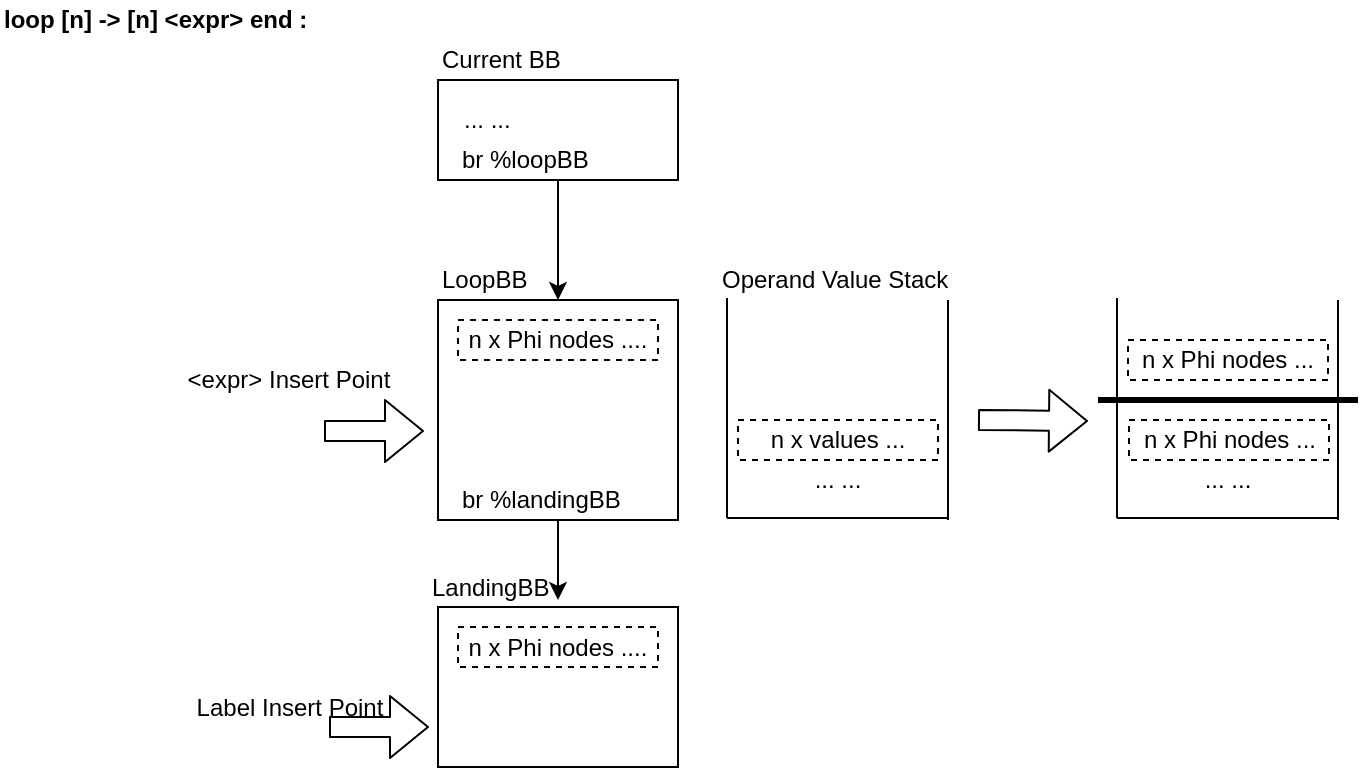 <mxfile version="14.5.1" type="device"><diagram id="2bsV1Qi3l1QF7f-Y_1pT" name="Page-1"><mxGraphModel dx="974" dy="401" grid="1" gridSize="10" guides="1" tooltips="1" connect="1" arrows="1" fold="1" page="1" pageScale="1" pageWidth="850" pageHeight="1100" math="0" shadow="0"><root><mxCell id="0"/><mxCell id="1" parent="0"/><mxCell id="afwbvgh2nHlXNiYGbyCt-3" value="" style="edgeStyle=orthogonalEdgeStyle;rounded=0;orthogonalLoop=1;jettySize=auto;html=1;" parent="1" source="avVhNEDF-hESPtLEozEc-9" target="avVhNEDF-hESPtLEozEc-39" edge="1"><mxGeometry relative="1" as="geometry"/></mxCell><mxCell id="avVhNEDF-hESPtLEozEc-9" value="" style="rounded=0;whiteSpace=wrap;html=1;align=left;" parent="1" vertex="1"><mxGeometry x="260" y="400" width="120" height="50" as="geometry"/></mxCell><mxCell id="avVhNEDF-hESPtLEozEc-10" value="&lt;div align=&quot;left&quot;&gt;Current BB&lt;/div&gt;" style="text;html=1;strokeColor=none;fillColor=none;align=left;verticalAlign=middle;whiteSpace=wrap;rounded=0;" parent="1" vertex="1"><mxGeometry x="260" y="380" width="120" height="20" as="geometry"/></mxCell><mxCell id="avVhNEDF-hESPtLEozEc-11" value="&lt;div align=&quot;left&quot;&gt;... ...&lt;br&gt;&lt;/div&gt;" style="text;html=1;strokeColor=none;fillColor=none;align=left;verticalAlign=middle;whiteSpace=wrap;rounded=0;dashed=1;" parent="1" vertex="1"><mxGeometry x="271" y="410" width="90" height="20" as="geometry"/></mxCell><mxCell id="avVhNEDF-hESPtLEozEc-12" value="" style="rounded=0;whiteSpace=wrap;html=1;align=left;" parent="1" vertex="1"><mxGeometry x="260" y="663.5" width="120" height="80" as="geometry"/></mxCell><mxCell id="avVhNEDF-hESPtLEozEc-14" value="" style="shape=flexArrow;endArrow=classic;html=1;" parent="1" edge="1"><mxGeometry width="50" height="50" relative="1" as="geometry"><mxPoint x="205.5" y="723.5" as="sourcePoint"/><mxPoint x="255.5" y="723.5" as="targetPoint"/></mxGeometry></mxCell><mxCell id="avVhNEDF-hESPtLEozEc-15" value="Label Insert Point" style="text;html=1;strokeColor=none;fillColor=none;align=center;verticalAlign=middle;whiteSpace=wrap;rounded=0;dashed=1;" parent="1" vertex="1"><mxGeometry x="135.5" y="703.5" width="100" height="20" as="geometry"/></mxCell><mxCell id="avVhNEDF-hESPtLEozEc-16" value="&lt;b&gt;loop [n] -&amp;gt; [n] &amp;lt;expr&amp;gt; end :&lt;br&gt;&lt;/b&gt;" style="text;html=1;strokeColor=none;fillColor=none;align=left;verticalAlign=middle;whiteSpace=wrap;rounded=0;dashed=1;" parent="1" vertex="1"><mxGeometry x="41" y="360" width="309" height="20" as="geometry"/></mxCell><mxCell id="avVhNEDF-hESPtLEozEc-29" value="br %loopBB" style="text;html=1;strokeColor=none;fillColor=none;align=left;verticalAlign=middle;whiteSpace=wrap;rounded=0;dashed=1;" parent="1" vertex="1"><mxGeometry x="270" y="430" width="90" height="20" as="geometry"/></mxCell><mxCell id="avVhNEDF-hESPtLEozEc-35" value="n x Phi nodes ...." style="rounded=0;whiteSpace=wrap;html=1;dashed=1;align=center;" parent="1" vertex="1"><mxGeometry x="270" y="673.5" width="100" height="20" as="geometry"/></mxCell><mxCell id="afwbvgh2nHlXNiYGbyCt-6" value="" style="edgeStyle=orthogonalEdgeStyle;rounded=0;orthogonalLoop=1;jettySize=auto;html=1;" parent="1" source="avVhNEDF-hESPtLEozEc-39" edge="1"><mxGeometry relative="1" as="geometry"><mxPoint x="320" y="660" as="targetPoint"/></mxGeometry></mxCell><mxCell id="avVhNEDF-hESPtLEozEc-39" value="" style="rounded=0;whiteSpace=wrap;html=1;align=left;" parent="1" vertex="1"><mxGeometry x="260" y="510" width="120" height="110" as="geometry"/></mxCell><mxCell id="avVhNEDF-hESPtLEozEc-40" value="LoopBB" style="text;html=1;strokeColor=none;fillColor=none;align=left;verticalAlign=middle;whiteSpace=wrap;rounded=0;" parent="1" vertex="1"><mxGeometry x="260" y="490" width="120" height="20" as="geometry"/></mxCell><mxCell id="avVhNEDF-hESPtLEozEc-44" value="" style="shape=flexArrow;endArrow=classic;html=1;" parent="1" edge="1"><mxGeometry width="50" height="50" relative="1" as="geometry"><mxPoint x="203" y="575.5" as="sourcePoint"/><mxPoint x="253" y="575.5" as="targetPoint"/></mxGeometry></mxCell><mxCell id="avVhNEDF-hESPtLEozEc-45" value="&amp;lt;expr&amp;gt; Insert Point" style="text;html=1;strokeColor=none;fillColor=none;align=center;verticalAlign=middle;whiteSpace=wrap;rounded=0;dashed=1;" parent="1" vertex="1"><mxGeometry x="123" y="540" width="125" height="20" as="geometry"/></mxCell><mxCell id="avVhNEDF-hESPtLEozEc-46" value="" style="endArrow=none;html=1;" parent="1" edge="1"><mxGeometry width="50" height="50" relative="1" as="geometry"><mxPoint x="404.5" y="619" as="sourcePoint"/><mxPoint x="404.5" y="509" as="targetPoint"/></mxGeometry></mxCell><mxCell id="avVhNEDF-hESPtLEozEc-47" value="" style="endArrow=none;html=1;" parent="1" edge="1"><mxGeometry width="50" height="50" relative="1" as="geometry"><mxPoint x="515" y="620" as="sourcePoint"/><mxPoint x="515" y="510" as="targetPoint"/></mxGeometry></mxCell><mxCell id="avVhNEDF-hESPtLEozEc-48" value="" style="endArrow=none;html=1;" parent="1" edge="1"><mxGeometry width="50" height="50" relative="1" as="geometry"><mxPoint x="404.5" y="619" as="sourcePoint"/><mxPoint x="515" y="619" as="targetPoint"/></mxGeometry></mxCell><mxCell id="avVhNEDF-hESPtLEozEc-49" value="Operand Value Stack" style="text;html=1;strokeColor=none;fillColor=none;align=left;verticalAlign=middle;whiteSpace=wrap;rounded=0;" parent="1" vertex="1"><mxGeometry x="400" y="490" width="120" height="20" as="geometry"/></mxCell><mxCell id="avVhNEDF-hESPtLEozEc-50" value="&lt;div&gt;... ...&lt;br&gt;&lt;/div&gt;" style="text;html=1;strokeColor=none;fillColor=none;align=center;verticalAlign=middle;whiteSpace=wrap;rounded=0;dashed=1;" parent="1" vertex="1"><mxGeometry x="415" y="590" width="90" height="20" as="geometry"/></mxCell><mxCell id="avVhNEDF-hESPtLEozEc-51" value="n x values ..." style="rounded=0;whiteSpace=wrap;html=1;dashed=1;align=center;" parent="1" vertex="1"><mxGeometry x="410" y="570" width="100" height="20" as="geometry"/></mxCell><mxCell id="avVhNEDF-hESPtLEozEc-60" value="" style="endArrow=none;html=1;" parent="1" edge="1"><mxGeometry width="50" height="50" relative="1" as="geometry"><mxPoint x="599.5" y="619" as="sourcePoint"/><mxPoint x="599.5" y="509" as="targetPoint"/></mxGeometry></mxCell><mxCell id="avVhNEDF-hESPtLEozEc-61" value="" style="endArrow=none;html=1;" parent="1" edge="1"><mxGeometry width="50" height="50" relative="1" as="geometry"><mxPoint x="710" y="620" as="sourcePoint"/><mxPoint x="710" y="510" as="targetPoint"/></mxGeometry></mxCell><mxCell id="avVhNEDF-hESPtLEozEc-62" value="" style="endArrow=none;html=1;" parent="1" edge="1"><mxGeometry width="50" height="50" relative="1" as="geometry"><mxPoint x="599.5" y="619" as="sourcePoint"/><mxPoint x="710" y="619" as="targetPoint"/></mxGeometry></mxCell><mxCell id="avVhNEDF-hESPtLEozEc-63" value="&lt;div&gt;... ...&lt;br&gt;&lt;/div&gt;" style="text;html=1;strokeColor=none;fillColor=none;align=center;verticalAlign=middle;whiteSpace=wrap;rounded=0;dashed=1;" parent="1" vertex="1"><mxGeometry x="610" y="590" width="90" height="20" as="geometry"/></mxCell><mxCell id="avVhNEDF-hESPtLEozEc-64" value="" style="endArrow=none;html=1;strokeWidth=3;" parent="1" edge="1"><mxGeometry width="50" height="50" relative="1" as="geometry"><mxPoint x="590" y="560" as="sourcePoint"/><mxPoint x="720" y="560" as="targetPoint"/></mxGeometry></mxCell><mxCell id="avVhNEDF-hESPtLEozEc-65" value="n x Phi nodes ..." style="rounded=0;whiteSpace=wrap;html=1;dashed=1;align=center;" parent="1" vertex="1"><mxGeometry x="605.5" y="570" width="100" height="20" as="geometry"/></mxCell><mxCell id="avVhNEDF-hESPtLEozEc-66" value="n x Phi nodes ..." style="rounded=0;whiteSpace=wrap;html=1;dashed=1;align=center;" parent="1" vertex="1"><mxGeometry x="605" y="530" width="100" height="20" as="geometry"/></mxCell><mxCell id="afwbvgh2nHlXNiYGbyCt-4" value="n x Phi nodes ...." style="rounded=0;whiteSpace=wrap;html=1;dashed=1;align=center;" parent="1" vertex="1"><mxGeometry x="270" y="520" width="100" height="20" as="geometry"/></mxCell><mxCell id="afwbvgh2nHlXNiYGbyCt-5" value="br %landingBB" style="text;html=1;strokeColor=none;fillColor=none;align=left;verticalAlign=middle;whiteSpace=wrap;rounded=0;dashed=1;" parent="1" vertex="1"><mxGeometry x="270" y="600" width="90" height="20" as="geometry"/></mxCell><mxCell id="afwbvgh2nHlXNiYGbyCt-7" value="LandingBB" style="text;html=1;strokeColor=none;fillColor=none;align=left;verticalAlign=middle;whiteSpace=wrap;rounded=0;" parent="1" vertex="1"><mxGeometry x="255" y="643.5" width="120" height="20" as="geometry"/></mxCell><mxCell id="afwbvgh2nHlXNiYGbyCt-8" value="" style="shape=flexArrow;endArrow=classic;html=1;" parent="1" edge="1"><mxGeometry width="50" height="50" relative="1" as="geometry"><mxPoint x="530" y="570" as="sourcePoint"/><mxPoint x="585" y="570.5" as="targetPoint"/></mxGeometry></mxCell></root></mxGraphModel></diagram></mxfile>